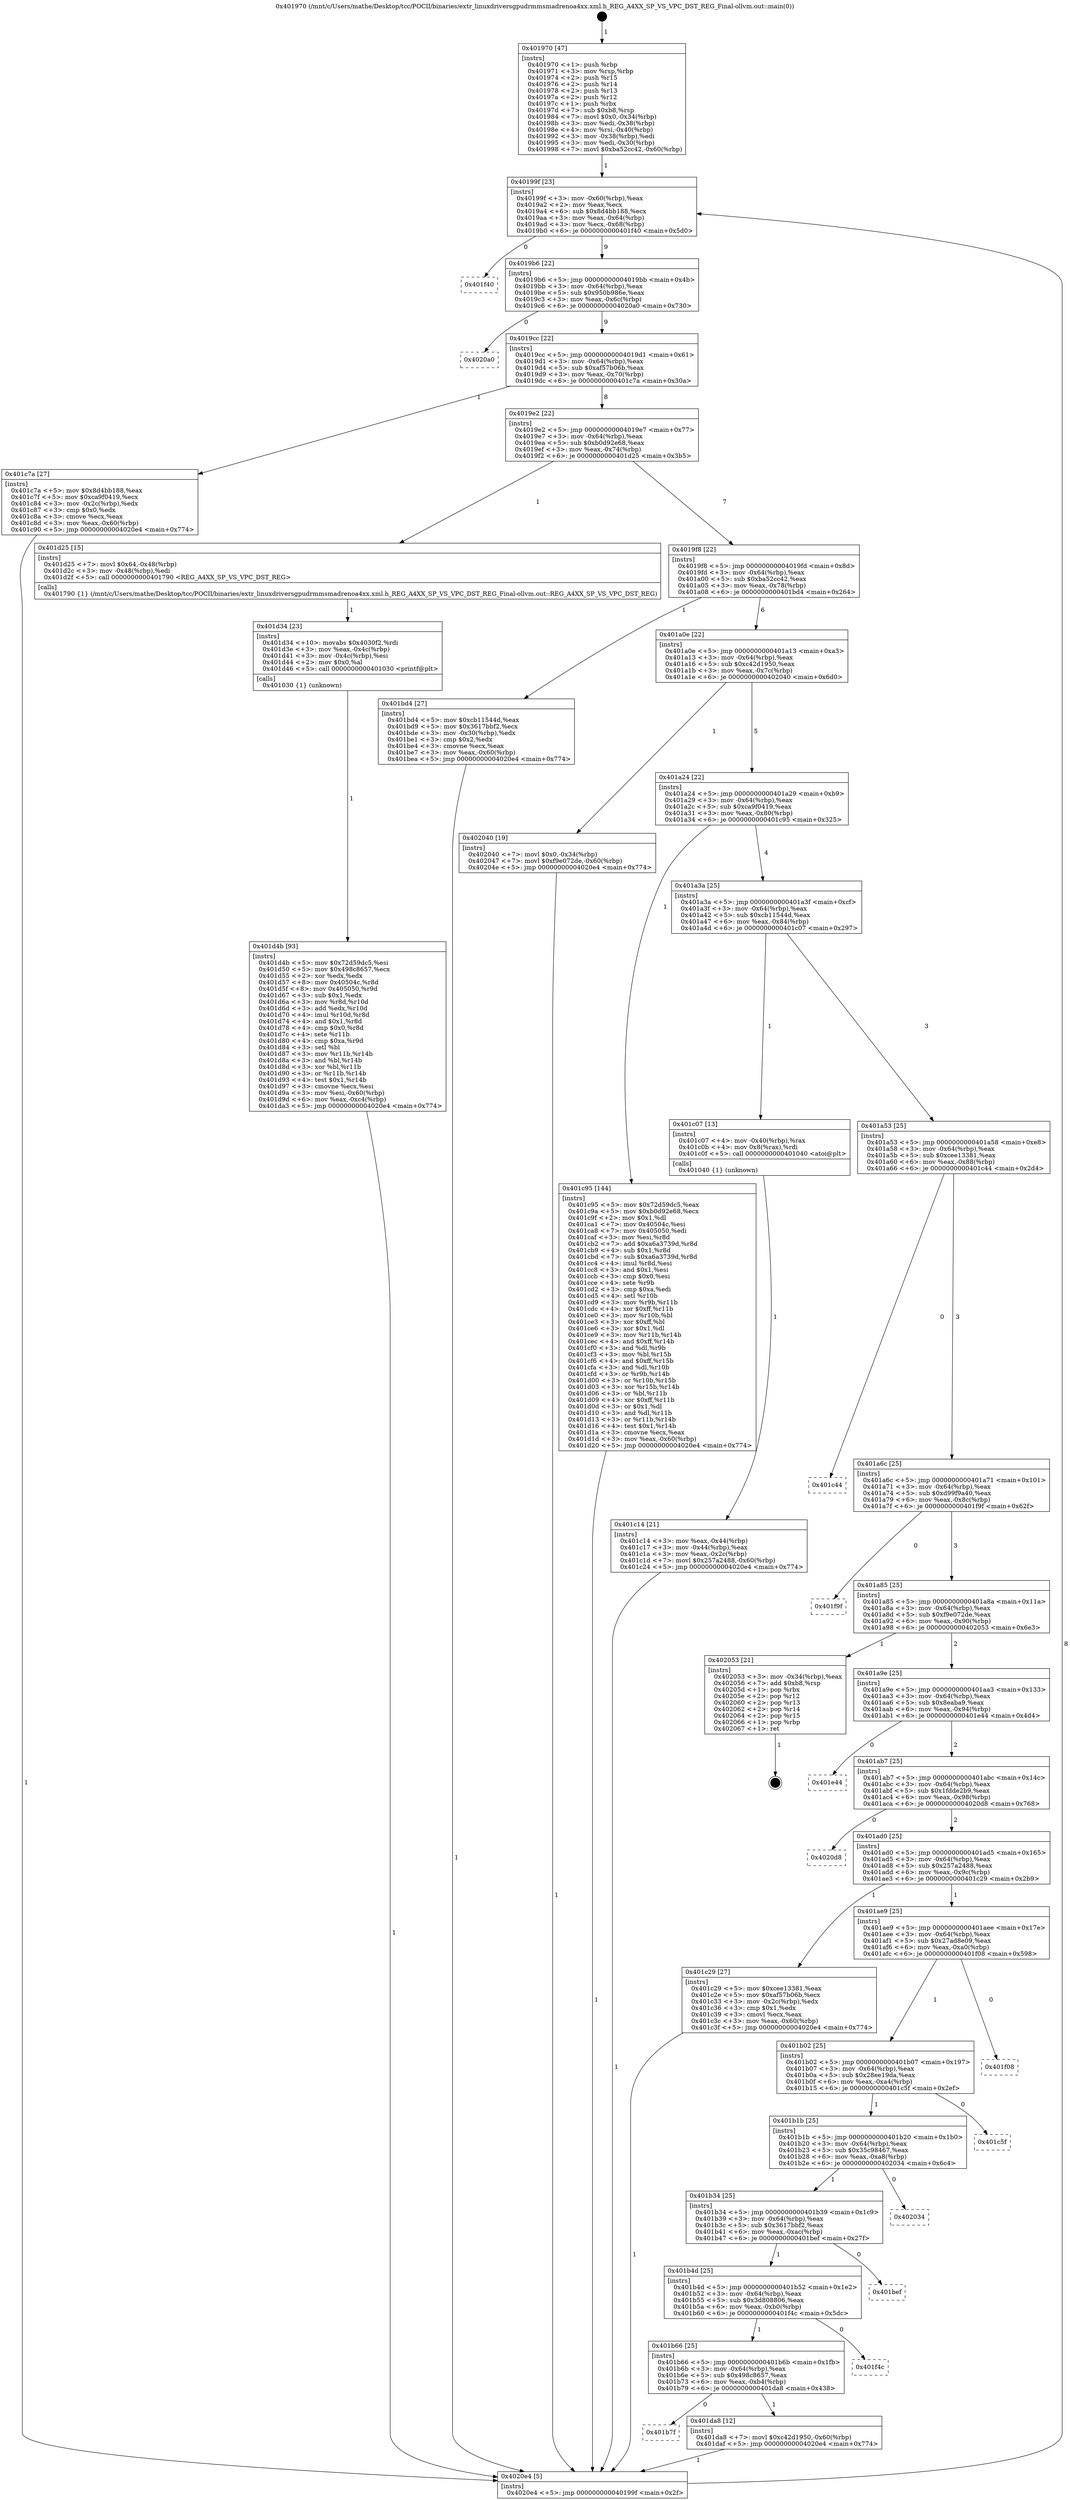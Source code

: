 digraph "0x401970" {
  label = "0x401970 (/mnt/c/Users/mathe/Desktop/tcc/POCII/binaries/extr_linuxdriversgpudrmmsmadrenoa4xx.xml.h_REG_A4XX_SP_VS_VPC_DST_REG_Final-ollvm.out::main(0))"
  labelloc = "t"
  node[shape=record]

  Entry [label="",width=0.3,height=0.3,shape=circle,fillcolor=black,style=filled]
  "0x40199f" [label="{
     0x40199f [23]\l
     | [instrs]\l
     &nbsp;&nbsp;0x40199f \<+3\>: mov -0x60(%rbp),%eax\l
     &nbsp;&nbsp;0x4019a2 \<+2\>: mov %eax,%ecx\l
     &nbsp;&nbsp;0x4019a4 \<+6\>: sub $0x8d4bb188,%ecx\l
     &nbsp;&nbsp;0x4019aa \<+3\>: mov %eax,-0x64(%rbp)\l
     &nbsp;&nbsp;0x4019ad \<+3\>: mov %ecx,-0x68(%rbp)\l
     &nbsp;&nbsp;0x4019b0 \<+6\>: je 0000000000401f40 \<main+0x5d0\>\l
  }"]
  "0x401f40" [label="{
     0x401f40\l
  }", style=dashed]
  "0x4019b6" [label="{
     0x4019b6 [22]\l
     | [instrs]\l
     &nbsp;&nbsp;0x4019b6 \<+5\>: jmp 00000000004019bb \<main+0x4b\>\l
     &nbsp;&nbsp;0x4019bb \<+3\>: mov -0x64(%rbp),%eax\l
     &nbsp;&nbsp;0x4019be \<+5\>: sub $0x950b986e,%eax\l
     &nbsp;&nbsp;0x4019c3 \<+3\>: mov %eax,-0x6c(%rbp)\l
     &nbsp;&nbsp;0x4019c6 \<+6\>: je 00000000004020a0 \<main+0x730\>\l
  }"]
  Exit [label="",width=0.3,height=0.3,shape=circle,fillcolor=black,style=filled,peripheries=2]
  "0x4020a0" [label="{
     0x4020a0\l
  }", style=dashed]
  "0x4019cc" [label="{
     0x4019cc [22]\l
     | [instrs]\l
     &nbsp;&nbsp;0x4019cc \<+5\>: jmp 00000000004019d1 \<main+0x61\>\l
     &nbsp;&nbsp;0x4019d1 \<+3\>: mov -0x64(%rbp),%eax\l
     &nbsp;&nbsp;0x4019d4 \<+5\>: sub $0xaf57b06b,%eax\l
     &nbsp;&nbsp;0x4019d9 \<+3\>: mov %eax,-0x70(%rbp)\l
     &nbsp;&nbsp;0x4019dc \<+6\>: je 0000000000401c7a \<main+0x30a\>\l
  }"]
  "0x401b7f" [label="{
     0x401b7f\l
  }", style=dashed]
  "0x401c7a" [label="{
     0x401c7a [27]\l
     | [instrs]\l
     &nbsp;&nbsp;0x401c7a \<+5\>: mov $0x8d4bb188,%eax\l
     &nbsp;&nbsp;0x401c7f \<+5\>: mov $0xca9f0419,%ecx\l
     &nbsp;&nbsp;0x401c84 \<+3\>: mov -0x2c(%rbp),%edx\l
     &nbsp;&nbsp;0x401c87 \<+3\>: cmp $0x0,%edx\l
     &nbsp;&nbsp;0x401c8a \<+3\>: cmove %ecx,%eax\l
     &nbsp;&nbsp;0x401c8d \<+3\>: mov %eax,-0x60(%rbp)\l
     &nbsp;&nbsp;0x401c90 \<+5\>: jmp 00000000004020e4 \<main+0x774\>\l
  }"]
  "0x4019e2" [label="{
     0x4019e2 [22]\l
     | [instrs]\l
     &nbsp;&nbsp;0x4019e2 \<+5\>: jmp 00000000004019e7 \<main+0x77\>\l
     &nbsp;&nbsp;0x4019e7 \<+3\>: mov -0x64(%rbp),%eax\l
     &nbsp;&nbsp;0x4019ea \<+5\>: sub $0xb0d92e68,%eax\l
     &nbsp;&nbsp;0x4019ef \<+3\>: mov %eax,-0x74(%rbp)\l
     &nbsp;&nbsp;0x4019f2 \<+6\>: je 0000000000401d25 \<main+0x3b5\>\l
  }"]
  "0x401da8" [label="{
     0x401da8 [12]\l
     | [instrs]\l
     &nbsp;&nbsp;0x401da8 \<+7\>: movl $0xc42d1950,-0x60(%rbp)\l
     &nbsp;&nbsp;0x401daf \<+5\>: jmp 00000000004020e4 \<main+0x774\>\l
  }"]
  "0x401d25" [label="{
     0x401d25 [15]\l
     | [instrs]\l
     &nbsp;&nbsp;0x401d25 \<+7\>: movl $0x64,-0x48(%rbp)\l
     &nbsp;&nbsp;0x401d2c \<+3\>: mov -0x48(%rbp),%edi\l
     &nbsp;&nbsp;0x401d2f \<+5\>: call 0000000000401790 \<REG_A4XX_SP_VS_VPC_DST_REG\>\l
     | [calls]\l
     &nbsp;&nbsp;0x401790 \{1\} (/mnt/c/Users/mathe/Desktop/tcc/POCII/binaries/extr_linuxdriversgpudrmmsmadrenoa4xx.xml.h_REG_A4XX_SP_VS_VPC_DST_REG_Final-ollvm.out::REG_A4XX_SP_VS_VPC_DST_REG)\l
  }"]
  "0x4019f8" [label="{
     0x4019f8 [22]\l
     | [instrs]\l
     &nbsp;&nbsp;0x4019f8 \<+5\>: jmp 00000000004019fd \<main+0x8d\>\l
     &nbsp;&nbsp;0x4019fd \<+3\>: mov -0x64(%rbp),%eax\l
     &nbsp;&nbsp;0x401a00 \<+5\>: sub $0xba52cc42,%eax\l
     &nbsp;&nbsp;0x401a05 \<+3\>: mov %eax,-0x78(%rbp)\l
     &nbsp;&nbsp;0x401a08 \<+6\>: je 0000000000401bd4 \<main+0x264\>\l
  }"]
  "0x401b66" [label="{
     0x401b66 [25]\l
     | [instrs]\l
     &nbsp;&nbsp;0x401b66 \<+5\>: jmp 0000000000401b6b \<main+0x1fb\>\l
     &nbsp;&nbsp;0x401b6b \<+3\>: mov -0x64(%rbp),%eax\l
     &nbsp;&nbsp;0x401b6e \<+5\>: sub $0x498c8657,%eax\l
     &nbsp;&nbsp;0x401b73 \<+6\>: mov %eax,-0xb4(%rbp)\l
     &nbsp;&nbsp;0x401b79 \<+6\>: je 0000000000401da8 \<main+0x438\>\l
  }"]
  "0x401bd4" [label="{
     0x401bd4 [27]\l
     | [instrs]\l
     &nbsp;&nbsp;0x401bd4 \<+5\>: mov $0xcb11544d,%eax\l
     &nbsp;&nbsp;0x401bd9 \<+5\>: mov $0x3617bbf2,%ecx\l
     &nbsp;&nbsp;0x401bde \<+3\>: mov -0x30(%rbp),%edx\l
     &nbsp;&nbsp;0x401be1 \<+3\>: cmp $0x2,%edx\l
     &nbsp;&nbsp;0x401be4 \<+3\>: cmovne %ecx,%eax\l
     &nbsp;&nbsp;0x401be7 \<+3\>: mov %eax,-0x60(%rbp)\l
     &nbsp;&nbsp;0x401bea \<+5\>: jmp 00000000004020e4 \<main+0x774\>\l
  }"]
  "0x401a0e" [label="{
     0x401a0e [22]\l
     | [instrs]\l
     &nbsp;&nbsp;0x401a0e \<+5\>: jmp 0000000000401a13 \<main+0xa3\>\l
     &nbsp;&nbsp;0x401a13 \<+3\>: mov -0x64(%rbp),%eax\l
     &nbsp;&nbsp;0x401a16 \<+5\>: sub $0xc42d1950,%eax\l
     &nbsp;&nbsp;0x401a1b \<+3\>: mov %eax,-0x7c(%rbp)\l
     &nbsp;&nbsp;0x401a1e \<+6\>: je 0000000000402040 \<main+0x6d0\>\l
  }"]
  "0x4020e4" [label="{
     0x4020e4 [5]\l
     | [instrs]\l
     &nbsp;&nbsp;0x4020e4 \<+5\>: jmp 000000000040199f \<main+0x2f\>\l
  }"]
  "0x401970" [label="{
     0x401970 [47]\l
     | [instrs]\l
     &nbsp;&nbsp;0x401970 \<+1\>: push %rbp\l
     &nbsp;&nbsp;0x401971 \<+3\>: mov %rsp,%rbp\l
     &nbsp;&nbsp;0x401974 \<+2\>: push %r15\l
     &nbsp;&nbsp;0x401976 \<+2\>: push %r14\l
     &nbsp;&nbsp;0x401978 \<+2\>: push %r13\l
     &nbsp;&nbsp;0x40197a \<+2\>: push %r12\l
     &nbsp;&nbsp;0x40197c \<+1\>: push %rbx\l
     &nbsp;&nbsp;0x40197d \<+7\>: sub $0xb8,%rsp\l
     &nbsp;&nbsp;0x401984 \<+7\>: movl $0x0,-0x34(%rbp)\l
     &nbsp;&nbsp;0x40198b \<+3\>: mov %edi,-0x38(%rbp)\l
     &nbsp;&nbsp;0x40198e \<+4\>: mov %rsi,-0x40(%rbp)\l
     &nbsp;&nbsp;0x401992 \<+3\>: mov -0x38(%rbp),%edi\l
     &nbsp;&nbsp;0x401995 \<+3\>: mov %edi,-0x30(%rbp)\l
     &nbsp;&nbsp;0x401998 \<+7\>: movl $0xba52cc42,-0x60(%rbp)\l
  }"]
  "0x401f4c" [label="{
     0x401f4c\l
  }", style=dashed]
  "0x402040" [label="{
     0x402040 [19]\l
     | [instrs]\l
     &nbsp;&nbsp;0x402040 \<+7\>: movl $0x0,-0x34(%rbp)\l
     &nbsp;&nbsp;0x402047 \<+7\>: movl $0xf9e072de,-0x60(%rbp)\l
     &nbsp;&nbsp;0x40204e \<+5\>: jmp 00000000004020e4 \<main+0x774\>\l
  }"]
  "0x401a24" [label="{
     0x401a24 [22]\l
     | [instrs]\l
     &nbsp;&nbsp;0x401a24 \<+5\>: jmp 0000000000401a29 \<main+0xb9\>\l
     &nbsp;&nbsp;0x401a29 \<+3\>: mov -0x64(%rbp),%eax\l
     &nbsp;&nbsp;0x401a2c \<+5\>: sub $0xca9f0419,%eax\l
     &nbsp;&nbsp;0x401a31 \<+3\>: mov %eax,-0x80(%rbp)\l
     &nbsp;&nbsp;0x401a34 \<+6\>: je 0000000000401c95 \<main+0x325\>\l
  }"]
  "0x401b4d" [label="{
     0x401b4d [25]\l
     | [instrs]\l
     &nbsp;&nbsp;0x401b4d \<+5\>: jmp 0000000000401b52 \<main+0x1e2\>\l
     &nbsp;&nbsp;0x401b52 \<+3\>: mov -0x64(%rbp),%eax\l
     &nbsp;&nbsp;0x401b55 \<+5\>: sub $0x3d808806,%eax\l
     &nbsp;&nbsp;0x401b5a \<+6\>: mov %eax,-0xb0(%rbp)\l
     &nbsp;&nbsp;0x401b60 \<+6\>: je 0000000000401f4c \<main+0x5dc\>\l
  }"]
  "0x401c95" [label="{
     0x401c95 [144]\l
     | [instrs]\l
     &nbsp;&nbsp;0x401c95 \<+5\>: mov $0x72d59dc5,%eax\l
     &nbsp;&nbsp;0x401c9a \<+5\>: mov $0xb0d92e68,%ecx\l
     &nbsp;&nbsp;0x401c9f \<+2\>: mov $0x1,%dl\l
     &nbsp;&nbsp;0x401ca1 \<+7\>: mov 0x40504c,%esi\l
     &nbsp;&nbsp;0x401ca8 \<+7\>: mov 0x405050,%edi\l
     &nbsp;&nbsp;0x401caf \<+3\>: mov %esi,%r8d\l
     &nbsp;&nbsp;0x401cb2 \<+7\>: add $0xa6a3739d,%r8d\l
     &nbsp;&nbsp;0x401cb9 \<+4\>: sub $0x1,%r8d\l
     &nbsp;&nbsp;0x401cbd \<+7\>: sub $0xa6a3739d,%r8d\l
     &nbsp;&nbsp;0x401cc4 \<+4\>: imul %r8d,%esi\l
     &nbsp;&nbsp;0x401cc8 \<+3\>: and $0x1,%esi\l
     &nbsp;&nbsp;0x401ccb \<+3\>: cmp $0x0,%esi\l
     &nbsp;&nbsp;0x401cce \<+4\>: sete %r9b\l
     &nbsp;&nbsp;0x401cd2 \<+3\>: cmp $0xa,%edi\l
     &nbsp;&nbsp;0x401cd5 \<+4\>: setl %r10b\l
     &nbsp;&nbsp;0x401cd9 \<+3\>: mov %r9b,%r11b\l
     &nbsp;&nbsp;0x401cdc \<+4\>: xor $0xff,%r11b\l
     &nbsp;&nbsp;0x401ce0 \<+3\>: mov %r10b,%bl\l
     &nbsp;&nbsp;0x401ce3 \<+3\>: xor $0xff,%bl\l
     &nbsp;&nbsp;0x401ce6 \<+3\>: xor $0x1,%dl\l
     &nbsp;&nbsp;0x401ce9 \<+3\>: mov %r11b,%r14b\l
     &nbsp;&nbsp;0x401cec \<+4\>: and $0xff,%r14b\l
     &nbsp;&nbsp;0x401cf0 \<+3\>: and %dl,%r9b\l
     &nbsp;&nbsp;0x401cf3 \<+3\>: mov %bl,%r15b\l
     &nbsp;&nbsp;0x401cf6 \<+4\>: and $0xff,%r15b\l
     &nbsp;&nbsp;0x401cfa \<+3\>: and %dl,%r10b\l
     &nbsp;&nbsp;0x401cfd \<+3\>: or %r9b,%r14b\l
     &nbsp;&nbsp;0x401d00 \<+3\>: or %r10b,%r15b\l
     &nbsp;&nbsp;0x401d03 \<+3\>: xor %r15b,%r14b\l
     &nbsp;&nbsp;0x401d06 \<+3\>: or %bl,%r11b\l
     &nbsp;&nbsp;0x401d09 \<+4\>: xor $0xff,%r11b\l
     &nbsp;&nbsp;0x401d0d \<+3\>: or $0x1,%dl\l
     &nbsp;&nbsp;0x401d10 \<+3\>: and %dl,%r11b\l
     &nbsp;&nbsp;0x401d13 \<+3\>: or %r11b,%r14b\l
     &nbsp;&nbsp;0x401d16 \<+4\>: test $0x1,%r14b\l
     &nbsp;&nbsp;0x401d1a \<+3\>: cmovne %ecx,%eax\l
     &nbsp;&nbsp;0x401d1d \<+3\>: mov %eax,-0x60(%rbp)\l
     &nbsp;&nbsp;0x401d20 \<+5\>: jmp 00000000004020e4 \<main+0x774\>\l
  }"]
  "0x401a3a" [label="{
     0x401a3a [25]\l
     | [instrs]\l
     &nbsp;&nbsp;0x401a3a \<+5\>: jmp 0000000000401a3f \<main+0xcf\>\l
     &nbsp;&nbsp;0x401a3f \<+3\>: mov -0x64(%rbp),%eax\l
     &nbsp;&nbsp;0x401a42 \<+5\>: sub $0xcb11544d,%eax\l
     &nbsp;&nbsp;0x401a47 \<+6\>: mov %eax,-0x84(%rbp)\l
     &nbsp;&nbsp;0x401a4d \<+6\>: je 0000000000401c07 \<main+0x297\>\l
  }"]
  "0x401bef" [label="{
     0x401bef\l
  }", style=dashed]
  "0x401c07" [label="{
     0x401c07 [13]\l
     | [instrs]\l
     &nbsp;&nbsp;0x401c07 \<+4\>: mov -0x40(%rbp),%rax\l
     &nbsp;&nbsp;0x401c0b \<+4\>: mov 0x8(%rax),%rdi\l
     &nbsp;&nbsp;0x401c0f \<+5\>: call 0000000000401040 \<atoi@plt\>\l
     | [calls]\l
     &nbsp;&nbsp;0x401040 \{1\} (unknown)\l
  }"]
  "0x401a53" [label="{
     0x401a53 [25]\l
     | [instrs]\l
     &nbsp;&nbsp;0x401a53 \<+5\>: jmp 0000000000401a58 \<main+0xe8\>\l
     &nbsp;&nbsp;0x401a58 \<+3\>: mov -0x64(%rbp),%eax\l
     &nbsp;&nbsp;0x401a5b \<+5\>: sub $0xcee13381,%eax\l
     &nbsp;&nbsp;0x401a60 \<+6\>: mov %eax,-0x88(%rbp)\l
     &nbsp;&nbsp;0x401a66 \<+6\>: je 0000000000401c44 \<main+0x2d4\>\l
  }"]
  "0x401c14" [label="{
     0x401c14 [21]\l
     | [instrs]\l
     &nbsp;&nbsp;0x401c14 \<+3\>: mov %eax,-0x44(%rbp)\l
     &nbsp;&nbsp;0x401c17 \<+3\>: mov -0x44(%rbp),%eax\l
     &nbsp;&nbsp;0x401c1a \<+3\>: mov %eax,-0x2c(%rbp)\l
     &nbsp;&nbsp;0x401c1d \<+7\>: movl $0x257a2488,-0x60(%rbp)\l
     &nbsp;&nbsp;0x401c24 \<+5\>: jmp 00000000004020e4 \<main+0x774\>\l
  }"]
  "0x401b34" [label="{
     0x401b34 [25]\l
     | [instrs]\l
     &nbsp;&nbsp;0x401b34 \<+5\>: jmp 0000000000401b39 \<main+0x1c9\>\l
     &nbsp;&nbsp;0x401b39 \<+3\>: mov -0x64(%rbp),%eax\l
     &nbsp;&nbsp;0x401b3c \<+5\>: sub $0x3617bbf2,%eax\l
     &nbsp;&nbsp;0x401b41 \<+6\>: mov %eax,-0xac(%rbp)\l
     &nbsp;&nbsp;0x401b47 \<+6\>: je 0000000000401bef \<main+0x27f\>\l
  }"]
  "0x401c44" [label="{
     0x401c44\l
  }", style=dashed]
  "0x401a6c" [label="{
     0x401a6c [25]\l
     | [instrs]\l
     &nbsp;&nbsp;0x401a6c \<+5\>: jmp 0000000000401a71 \<main+0x101\>\l
     &nbsp;&nbsp;0x401a71 \<+3\>: mov -0x64(%rbp),%eax\l
     &nbsp;&nbsp;0x401a74 \<+5\>: sub $0xd99f9a40,%eax\l
     &nbsp;&nbsp;0x401a79 \<+6\>: mov %eax,-0x8c(%rbp)\l
     &nbsp;&nbsp;0x401a7f \<+6\>: je 0000000000401f9f \<main+0x62f\>\l
  }"]
  "0x402034" [label="{
     0x402034\l
  }", style=dashed]
  "0x401f9f" [label="{
     0x401f9f\l
  }", style=dashed]
  "0x401a85" [label="{
     0x401a85 [25]\l
     | [instrs]\l
     &nbsp;&nbsp;0x401a85 \<+5\>: jmp 0000000000401a8a \<main+0x11a\>\l
     &nbsp;&nbsp;0x401a8a \<+3\>: mov -0x64(%rbp),%eax\l
     &nbsp;&nbsp;0x401a8d \<+5\>: sub $0xf9e072de,%eax\l
     &nbsp;&nbsp;0x401a92 \<+6\>: mov %eax,-0x90(%rbp)\l
     &nbsp;&nbsp;0x401a98 \<+6\>: je 0000000000402053 \<main+0x6e3\>\l
  }"]
  "0x401b1b" [label="{
     0x401b1b [25]\l
     | [instrs]\l
     &nbsp;&nbsp;0x401b1b \<+5\>: jmp 0000000000401b20 \<main+0x1b0\>\l
     &nbsp;&nbsp;0x401b20 \<+3\>: mov -0x64(%rbp),%eax\l
     &nbsp;&nbsp;0x401b23 \<+5\>: sub $0x35c98467,%eax\l
     &nbsp;&nbsp;0x401b28 \<+6\>: mov %eax,-0xa8(%rbp)\l
     &nbsp;&nbsp;0x401b2e \<+6\>: je 0000000000402034 \<main+0x6c4\>\l
  }"]
  "0x402053" [label="{
     0x402053 [21]\l
     | [instrs]\l
     &nbsp;&nbsp;0x402053 \<+3\>: mov -0x34(%rbp),%eax\l
     &nbsp;&nbsp;0x402056 \<+7\>: add $0xb8,%rsp\l
     &nbsp;&nbsp;0x40205d \<+1\>: pop %rbx\l
     &nbsp;&nbsp;0x40205e \<+2\>: pop %r12\l
     &nbsp;&nbsp;0x402060 \<+2\>: pop %r13\l
     &nbsp;&nbsp;0x402062 \<+2\>: pop %r14\l
     &nbsp;&nbsp;0x402064 \<+2\>: pop %r15\l
     &nbsp;&nbsp;0x402066 \<+1\>: pop %rbp\l
     &nbsp;&nbsp;0x402067 \<+1\>: ret\l
  }"]
  "0x401a9e" [label="{
     0x401a9e [25]\l
     | [instrs]\l
     &nbsp;&nbsp;0x401a9e \<+5\>: jmp 0000000000401aa3 \<main+0x133\>\l
     &nbsp;&nbsp;0x401aa3 \<+3\>: mov -0x64(%rbp),%eax\l
     &nbsp;&nbsp;0x401aa6 \<+5\>: sub $0x8eaba9,%eax\l
     &nbsp;&nbsp;0x401aab \<+6\>: mov %eax,-0x94(%rbp)\l
     &nbsp;&nbsp;0x401ab1 \<+6\>: je 0000000000401e44 \<main+0x4d4\>\l
  }"]
  "0x401c5f" [label="{
     0x401c5f\l
  }", style=dashed]
  "0x401e44" [label="{
     0x401e44\l
  }", style=dashed]
  "0x401ab7" [label="{
     0x401ab7 [25]\l
     | [instrs]\l
     &nbsp;&nbsp;0x401ab7 \<+5\>: jmp 0000000000401abc \<main+0x14c\>\l
     &nbsp;&nbsp;0x401abc \<+3\>: mov -0x64(%rbp),%eax\l
     &nbsp;&nbsp;0x401abf \<+5\>: sub $0x1fdde2b9,%eax\l
     &nbsp;&nbsp;0x401ac4 \<+6\>: mov %eax,-0x98(%rbp)\l
     &nbsp;&nbsp;0x401aca \<+6\>: je 00000000004020d8 \<main+0x768\>\l
  }"]
  "0x401b02" [label="{
     0x401b02 [25]\l
     | [instrs]\l
     &nbsp;&nbsp;0x401b02 \<+5\>: jmp 0000000000401b07 \<main+0x197\>\l
     &nbsp;&nbsp;0x401b07 \<+3\>: mov -0x64(%rbp),%eax\l
     &nbsp;&nbsp;0x401b0a \<+5\>: sub $0x28ee19da,%eax\l
     &nbsp;&nbsp;0x401b0f \<+6\>: mov %eax,-0xa4(%rbp)\l
     &nbsp;&nbsp;0x401b15 \<+6\>: je 0000000000401c5f \<main+0x2ef\>\l
  }"]
  "0x4020d8" [label="{
     0x4020d8\l
  }", style=dashed]
  "0x401ad0" [label="{
     0x401ad0 [25]\l
     | [instrs]\l
     &nbsp;&nbsp;0x401ad0 \<+5\>: jmp 0000000000401ad5 \<main+0x165\>\l
     &nbsp;&nbsp;0x401ad5 \<+3\>: mov -0x64(%rbp),%eax\l
     &nbsp;&nbsp;0x401ad8 \<+5\>: sub $0x257a2488,%eax\l
     &nbsp;&nbsp;0x401add \<+6\>: mov %eax,-0x9c(%rbp)\l
     &nbsp;&nbsp;0x401ae3 \<+6\>: je 0000000000401c29 \<main+0x2b9\>\l
  }"]
  "0x401f08" [label="{
     0x401f08\l
  }", style=dashed]
  "0x401c29" [label="{
     0x401c29 [27]\l
     | [instrs]\l
     &nbsp;&nbsp;0x401c29 \<+5\>: mov $0xcee13381,%eax\l
     &nbsp;&nbsp;0x401c2e \<+5\>: mov $0xaf57b06b,%ecx\l
     &nbsp;&nbsp;0x401c33 \<+3\>: mov -0x2c(%rbp),%edx\l
     &nbsp;&nbsp;0x401c36 \<+3\>: cmp $0x1,%edx\l
     &nbsp;&nbsp;0x401c39 \<+3\>: cmovl %ecx,%eax\l
     &nbsp;&nbsp;0x401c3c \<+3\>: mov %eax,-0x60(%rbp)\l
     &nbsp;&nbsp;0x401c3f \<+5\>: jmp 00000000004020e4 \<main+0x774\>\l
  }"]
  "0x401ae9" [label="{
     0x401ae9 [25]\l
     | [instrs]\l
     &nbsp;&nbsp;0x401ae9 \<+5\>: jmp 0000000000401aee \<main+0x17e\>\l
     &nbsp;&nbsp;0x401aee \<+3\>: mov -0x64(%rbp),%eax\l
     &nbsp;&nbsp;0x401af1 \<+5\>: sub $0x27ad8e09,%eax\l
     &nbsp;&nbsp;0x401af6 \<+6\>: mov %eax,-0xa0(%rbp)\l
     &nbsp;&nbsp;0x401afc \<+6\>: je 0000000000401f08 \<main+0x598\>\l
  }"]
  "0x401d34" [label="{
     0x401d34 [23]\l
     | [instrs]\l
     &nbsp;&nbsp;0x401d34 \<+10\>: movabs $0x4030f2,%rdi\l
     &nbsp;&nbsp;0x401d3e \<+3\>: mov %eax,-0x4c(%rbp)\l
     &nbsp;&nbsp;0x401d41 \<+3\>: mov -0x4c(%rbp),%esi\l
     &nbsp;&nbsp;0x401d44 \<+2\>: mov $0x0,%al\l
     &nbsp;&nbsp;0x401d46 \<+5\>: call 0000000000401030 \<printf@plt\>\l
     | [calls]\l
     &nbsp;&nbsp;0x401030 \{1\} (unknown)\l
  }"]
  "0x401d4b" [label="{
     0x401d4b [93]\l
     | [instrs]\l
     &nbsp;&nbsp;0x401d4b \<+5\>: mov $0x72d59dc5,%esi\l
     &nbsp;&nbsp;0x401d50 \<+5\>: mov $0x498c8657,%ecx\l
     &nbsp;&nbsp;0x401d55 \<+2\>: xor %edx,%edx\l
     &nbsp;&nbsp;0x401d57 \<+8\>: mov 0x40504c,%r8d\l
     &nbsp;&nbsp;0x401d5f \<+8\>: mov 0x405050,%r9d\l
     &nbsp;&nbsp;0x401d67 \<+3\>: sub $0x1,%edx\l
     &nbsp;&nbsp;0x401d6a \<+3\>: mov %r8d,%r10d\l
     &nbsp;&nbsp;0x401d6d \<+3\>: add %edx,%r10d\l
     &nbsp;&nbsp;0x401d70 \<+4\>: imul %r10d,%r8d\l
     &nbsp;&nbsp;0x401d74 \<+4\>: and $0x1,%r8d\l
     &nbsp;&nbsp;0x401d78 \<+4\>: cmp $0x0,%r8d\l
     &nbsp;&nbsp;0x401d7c \<+4\>: sete %r11b\l
     &nbsp;&nbsp;0x401d80 \<+4\>: cmp $0xa,%r9d\l
     &nbsp;&nbsp;0x401d84 \<+3\>: setl %bl\l
     &nbsp;&nbsp;0x401d87 \<+3\>: mov %r11b,%r14b\l
     &nbsp;&nbsp;0x401d8a \<+3\>: and %bl,%r14b\l
     &nbsp;&nbsp;0x401d8d \<+3\>: xor %bl,%r11b\l
     &nbsp;&nbsp;0x401d90 \<+3\>: or %r11b,%r14b\l
     &nbsp;&nbsp;0x401d93 \<+4\>: test $0x1,%r14b\l
     &nbsp;&nbsp;0x401d97 \<+3\>: cmovne %ecx,%esi\l
     &nbsp;&nbsp;0x401d9a \<+3\>: mov %esi,-0x60(%rbp)\l
     &nbsp;&nbsp;0x401d9d \<+6\>: mov %eax,-0xc4(%rbp)\l
     &nbsp;&nbsp;0x401da3 \<+5\>: jmp 00000000004020e4 \<main+0x774\>\l
  }"]
  Entry -> "0x401970" [label=" 1"]
  "0x40199f" -> "0x401f40" [label=" 0"]
  "0x40199f" -> "0x4019b6" [label=" 9"]
  "0x402053" -> Exit [label=" 1"]
  "0x4019b6" -> "0x4020a0" [label=" 0"]
  "0x4019b6" -> "0x4019cc" [label=" 9"]
  "0x402040" -> "0x4020e4" [label=" 1"]
  "0x4019cc" -> "0x401c7a" [label=" 1"]
  "0x4019cc" -> "0x4019e2" [label=" 8"]
  "0x401da8" -> "0x4020e4" [label=" 1"]
  "0x4019e2" -> "0x401d25" [label=" 1"]
  "0x4019e2" -> "0x4019f8" [label=" 7"]
  "0x401b66" -> "0x401b7f" [label=" 0"]
  "0x4019f8" -> "0x401bd4" [label=" 1"]
  "0x4019f8" -> "0x401a0e" [label=" 6"]
  "0x401bd4" -> "0x4020e4" [label=" 1"]
  "0x401970" -> "0x40199f" [label=" 1"]
  "0x4020e4" -> "0x40199f" [label=" 8"]
  "0x401b66" -> "0x401da8" [label=" 1"]
  "0x401a0e" -> "0x402040" [label=" 1"]
  "0x401a0e" -> "0x401a24" [label=" 5"]
  "0x401b4d" -> "0x401b66" [label=" 1"]
  "0x401a24" -> "0x401c95" [label=" 1"]
  "0x401a24" -> "0x401a3a" [label=" 4"]
  "0x401b4d" -> "0x401f4c" [label=" 0"]
  "0x401a3a" -> "0x401c07" [label=" 1"]
  "0x401a3a" -> "0x401a53" [label=" 3"]
  "0x401c07" -> "0x401c14" [label=" 1"]
  "0x401c14" -> "0x4020e4" [label=" 1"]
  "0x401b34" -> "0x401b4d" [label=" 1"]
  "0x401a53" -> "0x401c44" [label=" 0"]
  "0x401a53" -> "0x401a6c" [label=" 3"]
  "0x401b34" -> "0x401bef" [label=" 0"]
  "0x401a6c" -> "0x401f9f" [label=" 0"]
  "0x401a6c" -> "0x401a85" [label=" 3"]
  "0x401b1b" -> "0x401b34" [label=" 1"]
  "0x401a85" -> "0x402053" [label=" 1"]
  "0x401a85" -> "0x401a9e" [label=" 2"]
  "0x401b1b" -> "0x402034" [label=" 0"]
  "0x401a9e" -> "0x401e44" [label=" 0"]
  "0x401a9e" -> "0x401ab7" [label=" 2"]
  "0x401b02" -> "0x401b1b" [label=" 1"]
  "0x401ab7" -> "0x4020d8" [label=" 0"]
  "0x401ab7" -> "0x401ad0" [label=" 2"]
  "0x401b02" -> "0x401c5f" [label=" 0"]
  "0x401ad0" -> "0x401c29" [label=" 1"]
  "0x401ad0" -> "0x401ae9" [label=" 1"]
  "0x401c29" -> "0x4020e4" [label=" 1"]
  "0x401c7a" -> "0x4020e4" [label=" 1"]
  "0x401c95" -> "0x4020e4" [label=" 1"]
  "0x401d25" -> "0x401d34" [label=" 1"]
  "0x401d34" -> "0x401d4b" [label=" 1"]
  "0x401d4b" -> "0x4020e4" [label=" 1"]
  "0x401ae9" -> "0x401b02" [label=" 1"]
  "0x401ae9" -> "0x401f08" [label=" 0"]
}
